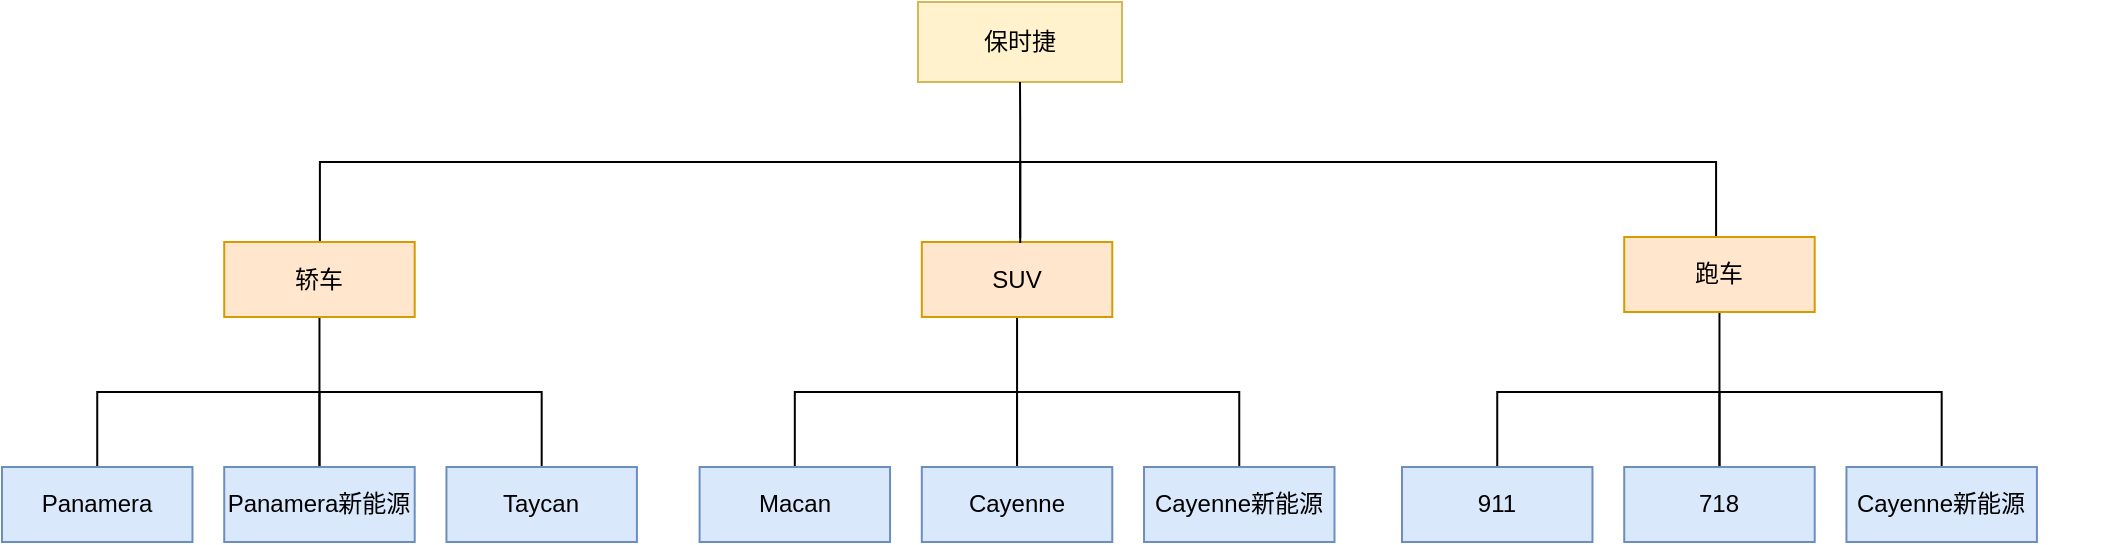 <mxfile version="22.1.11" type="github">
  <diagram name="第 1 页" id="tmXHkV7lGx5p22lm9wy6">
    <mxGraphModel dx="1949" dy="724" grid="0" gridSize="10" guides="1" tooltips="1" connect="1" arrows="1" fold="1" page="1" pageScale="1" pageWidth="827" pageHeight="1169" math="0" shadow="0">
      <root>
        <mxCell id="0" />
        <mxCell id="1" parent="0" />
        <mxCell id="mDGLqiuyHd7VJNrMygKB-21" value="" style="group" vertex="1" connectable="0" parent="1">
          <mxGeometry x="58" y="140" width="859.46" height="250" as="geometry" />
        </mxCell>
        <mxCell id="mDGLqiuyHd7VJNrMygKB-36" style="edgeStyle=orthogonalEdgeStyle;rounded=0;orthogonalLoop=1;jettySize=auto;html=1;exitX=0.5;exitY=1;exitDx=0;exitDy=0;entryX=1;entryY=1;entryDx=0;entryDy=0;endArrow=none;endFill=0;" edge="1" parent="mDGLqiuyHd7VJNrMygKB-21" source="mDGLqiuyHd7VJNrMygKB-7" target="mDGLqiuyHd7VJNrMygKB-32">
          <mxGeometry relative="1" as="geometry" />
        </mxCell>
        <mxCell id="mDGLqiuyHd7VJNrMygKB-7" value="SUV" style="rounded=0;whiteSpace=wrap;html=1;fillColor=#ffe6cc;strokeColor=#d79b00;" vertex="1" parent="mDGLqiuyHd7VJNrMygKB-21">
          <mxGeometry x="261.905" y="100" width="95.238" height="37.5" as="geometry" />
        </mxCell>
        <mxCell id="mDGLqiuyHd7VJNrMygKB-11" value="" style="shape=partialRectangle;whiteSpace=wrap;html=1;bottom=1;right=1;left=1;top=0;fillColor=none;routingCenterX=-0.5;rotation=-180;" vertex="1" parent="mDGLqiuyHd7VJNrMygKB-21">
          <mxGeometry x="-39.05" y="60" width="350.16" height="40" as="geometry" />
        </mxCell>
        <mxCell id="mDGLqiuyHd7VJNrMygKB-12" value="" style="shape=partialRectangle;whiteSpace=wrap;html=1;bottom=1;right=1;left=1;top=0;fillColor=none;routingCenterX=-0.5;rotation=-180;" vertex="1" parent="mDGLqiuyHd7VJNrMygKB-21">
          <mxGeometry x="311.11" y="60" width="347.93" height="37.5" as="geometry" />
        </mxCell>
        <mxCell id="mDGLqiuyHd7VJNrMygKB-42" style="edgeStyle=orthogonalEdgeStyle;rounded=0;orthogonalLoop=1;jettySize=auto;html=1;exitX=0.5;exitY=1;exitDx=0;exitDy=0;entryX=0;entryY=1;entryDx=0;entryDy=0;endArrow=none;endFill=0;" edge="1" parent="mDGLqiuyHd7VJNrMygKB-21" source="mDGLqiuyHd7VJNrMygKB-6" target="mDGLqiuyHd7VJNrMygKB-37">
          <mxGeometry relative="1" as="geometry" />
        </mxCell>
        <mxCell id="mDGLqiuyHd7VJNrMygKB-6" value="跑车" style="rounded=0;whiteSpace=wrap;html=1;fillColor=#ffe6cc;strokeColor=#d79b00;" vertex="1" parent="mDGLqiuyHd7VJNrMygKB-21">
          <mxGeometry x="613.112" y="97.5" width="95.238" height="37.5" as="geometry" />
        </mxCell>
        <mxCell id="mDGLqiuyHd7VJNrMygKB-31" value="" style="shape=partialRectangle;whiteSpace=wrap;html=1;bottom=1;right=1;left=1;top=0;fillColor=none;routingCenterX=-0.5;rotation=-180;" vertex="1" parent="mDGLqiuyHd7VJNrMygKB-21">
          <mxGeometry x="198.409" y="175" width="111.111" height="37.5" as="geometry" />
        </mxCell>
        <mxCell id="mDGLqiuyHd7VJNrMygKB-32" value="" style="shape=partialRectangle;whiteSpace=wrap;html=1;bottom=1;right=1;left=1;top=0;fillColor=none;routingCenterX=-0.5;rotation=-180;" vertex="1" parent="mDGLqiuyHd7VJNrMygKB-21">
          <mxGeometry x="309.52" y="175" width="111.111" height="37.5" as="geometry" />
        </mxCell>
        <mxCell id="mDGLqiuyHd7VJNrMygKB-33" value="Macan" style="rounded=0;whiteSpace=wrap;html=1;fillColor=#dae8fc;strokeColor=#6c8ebf;" vertex="1" parent="mDGLqiuyHd7VJNrMygKB-21">
          <mxGeometry x="150.79" y="212.5" width="95.238" height="37.5" as="geometry" />
        </mxCell>
        <mxCell id="mDGLqiuyHd7VJNrMygKB-34" value="Cayenne新能源" style="rounded=0;whiteSpace=wrap;html=1;fillColor=#dae8fc;strokeColor=#6c8ebf;" vertex="1" parent="mDGLqiuyHd7VJNrMygKB-21">
          <mxGeometry x="373.012" y="212.5" width="95.238" height="37.5" as="geometry" />
        </mxCell>
        <mxCell id="mDGLqiuyHd7VJNrMygKB-35" value="Cayenne" style="rounded=0;whiteSpace=wrap;html=1;fillColor=#dae8fc;strokeColor=#6c8ebf;" vertex="1" parent="mDGLqiuyHd7VJNrMygKB-21">
          <mxGeometry x="261.901" y="212.5" width="95.238" height="37.5" as="geometry" />
        </mxCell>
        <mxCell id="mDGLqiuyHd7VJNrMygKB-37" value="" style="shape=partialRectangle;whiteSpace=wrap;html=1;bottom=1;right=1;left=1;top=0;fillColor=none;routingCenterX=-0.5;rotation=-180;" vertex="1" parent="mDGLqiuyHd7VJNrMygKB-21">
          <mxGeometry x="549.619" y="175" width="111.111" height="37.5" as="geometry" />
        </mxCell>
        <mxCell id="mDGLqiuyHd7VJNrMygKB-38" value="" style="shape=partialRectangle;whiteSpace=wrap;html=1;bottom=1;right=1;left=1;top=0;fillColor=none;routingCenterX=-0.5;rotation=-180;" vertex="1" parent="mDGLqiuyHd7VJNrMygKB-21">
          <mxGeometry x="660.73" y="175" width="111.111" height="37.5" as="geometry" />
        </mxCell>
        <mxCell id="mDGLqiuyHd7VJNrMygKB-39" value="911" style="rounded=0;whiteSpace=wrap;html=1;fillColor=#dae8fc;strokeColor=#6c8ebf;" vertex="1" parent="mDGLqiuyHd7VJNrMygKB-21">
          <mxGeometry x="502" y="212.5" width="95.238" height="37.5" as="geometry" />
        </mxCell>
        <mxCell id="mDGLqiuyHd7VJNrMygKB-40" value="Cayenne新能源" style="rounded=0;whiteSpace=wrap;html=1;fillColor=#dae8fc;strokeColor=#6c8ebf;" vertex="1" parent="mDGLqiuyHd7VJNrMygKB-21">
          <mxGeometry x="724.222" y="212.5" width="95.238" height="37.5" as="geometry" />
        </mxCell>
        <mxCell id="mDGLqiuyHd7VJNrMygKB-41" value="718" style="rounded=0;whiteSpace=wrap;html=1;fillColor=#dae8fc;strokeColor=#6c8ebf;" vertex="1" parent="mDGLqiuyHd7VJNrMygKB-21">
          <mxGeometry x="613.111" y="212.5" width="95.238" height="37.5" as="geometry" />
        </mxCell>
        <mxCell id="mDGLqiuyHd7VJNrMygKB-2" value="" style="shape=partialRectangle;whiteSpace=wrap;html=1;bottom=1;right=1;left=1;top=0;fillColor=none;routingCenterX=-0.5;rotation=-180;" vertex="1" parent="1">
          <mxGeometry x="-92.381" y="315" width="111.111" height="37.5" as="geometry" />
        </mxCell>
        <mxCell id="mDGLqiuyHd7VJNrMygKB-3" value="" style="shape=partialRectangle;whiteSpace=wrap;html=1;bottom=1;right=1;left=1;top=0;fillColor=none;routingCenterX=-0.5;rotation=-180;" vertex="1" parent="1">
          <mxGeometry x="18.73" y="315" width="111.111" height="37.5" as="geometry" />
        </mxCell>
        <mxCell id="mDGLqiuyHd7VJNrMygKB-10" style="rounded=0;orthogonalLoop=1;jettySize=auto;html=1;exitX=0.5;exitY=1;exitDx=0;exitDy=0;endArrow=none;endFill=0;" edge="1" parent="1" source="mDGLqiuyHd7VJNrMygKB-5">
          <mxGeometry relative="1" as="geometry">
            <mxPoint x="18.73" y="315" as="targetPoint" />
          </mxGeometry>
        </mxCell>
        <mxCell id="mDGLqiuyHd7VJNrMygKB-5" value="轿车" style="rounded=0;whiteSpace=wrap;html=1;fillColor=#ffe6cc;strokeColor=#d79b00;" vertex="1" parent="1">
          <mxGeometry x="-28.889" y="240" width="95.238" height="37.5" as="geometry" />
        </mxCell>
        <mxCell id="mDGLqiuyHd7VJNrMygKB-9" value="Panamera&lt;br class=&quot;Apple-interchange-newline&quot;&gt;" style="rounded=0;whiteSpace=wrap;html=1;fillColor=#dae8fc;strokeColor=#6c8ebf;" vertex="1" parent="1">
          <mxGeometry x="-140" y="352.5" width="95.238" height="37.5" as="geometry" />
        </mxCell>
        <mxCell id="mDGLqiuyHd7VJNrMygKB-19" value="Taycan" style="rounded=0;whiteSpace=wrap;html=1;fillColor=#dae8fc;strokeColor=#6c8ebf;" vertex="1" parent="1">
          <mxGeometry x="82.222" y="352.5" width="95.238" height="37.5" as="geometry" />
        </mxCell>
        <mxCell id="mDGLqiuyHd7VJNrMygKB-20" value="Panamera新能源" style="rounded=0;whiteSpace=wrap;html=1;fillColor=#dae8fc;strokeColor=#6c8ebf;" vertex="1" parent="1">
          <mxGeometry x="-28.889" y="352.5" width="95.238" height="37.5" as="geometry" />
        </mxCell>
        <mxCell id="mDGLqiuyHd7VJNrMygKB-1" value="保时捷" style="rounded=0;whiteSpace=wrap;html=1;fillColor=#fff2cc;strokeColor=#d6b656;" vertex="1" parent="1">
          <mxGeometry x="318" y="120" width="102" height="40" as="geometry" />
        </mxCell>
        <mxCell id="mDGLqiuyHd7VJNrMygKB-25" style="edgeStyle=orthogonalEdgeStyle;rounded=0;orthogonalLoop=1;jettySize=auto;html=1;exitX=1;exitY=1;exitDx=0;exitDy=0;endArrow=none;endFill=0;" edge="1" parent="1" source="mDGLqiuyHd7VJNrMygKB-12" target="mDGLqiuyHd7VJNrMygKB-1">
          <mxGeometry relative="1" as="geometry" />
        </mxCell>
      </root>
    </mxGraphModel>
  </diagram>
</mxfile>
